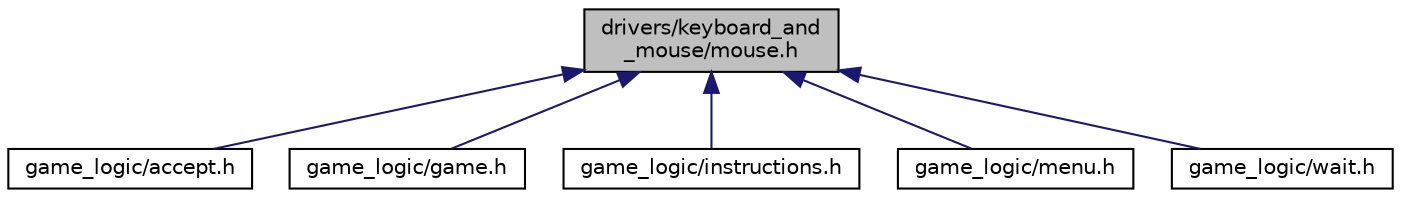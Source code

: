digraph "drivers/keyboard_and_mouse/mouse.h"
{
 // LATEX_PDF_SIZE
  edge [fontname="Helvetica",fontsize="10",labelfontname="Helvetica",labelfontsize="10"];
  node [fontname="Helvetica",fontsize="10",shape=record];
  Node1 [label="drivers/keyboard_and\l_mouse/mouse.h",height=0.2,width=0.4,color="black", fillcolor="grey75", style="filled", fontcolor="black",tooltip="Functions for handling mouse interrupts and communication."];
  Node1 -> Node2 [dir="back",color="midnightblue",fontsize="10",style="solid"];
  Node2 [label="game_logic/accept.h",height=0.2,width=0.4,color="black", fillcolor="white", style="filled",URL="$accept_8h.html",tooltip="Functions and structures for handling user acceptance of invites."];
  Node1 -> Node3 [dir="back",color="midnightblue",fontsize="10",style="solid"];
  Node3 [label="game_logic/game.h",height=0.2,width=0.4,color="black", fillcolor="white", style="filled",URL="$game_8h.html",tooltip="Functions and structures for handling game logic."];
  Node1 -> Node4 [dir="back",color="midnightblue",fontsize="10",style="solid"];
  Node4 [label="game_logic/instructions.h",height=0.2,width=0.4,color="black", fillcolor="white", style="filled",URL="$instructions_8h.html",tooltip="Functions and structures for handling game instructions."];
  Node1 -> Node5 [dir="back",color="midnightblue",fontsize="10",style="solid"];
  Node5 [label="game_logic/menu.h",height=0.2,width=0.4,color="black", fillcolor="white", style="filled",URL="$menu_8h.html",tooltip="Functions and structures for handling the game menu."];
  Node1 -> Node6 [dir="back",color="midnightblue",fontsize="10",style="solid"];
  Node6 [label="game_logic/wait.h",height=0.2,width=0.4,color="black", fillcolor="white", style="filled",URL="$wait_8h.html",tooltip="Functions and structures for handling the waiting screen."];
}
